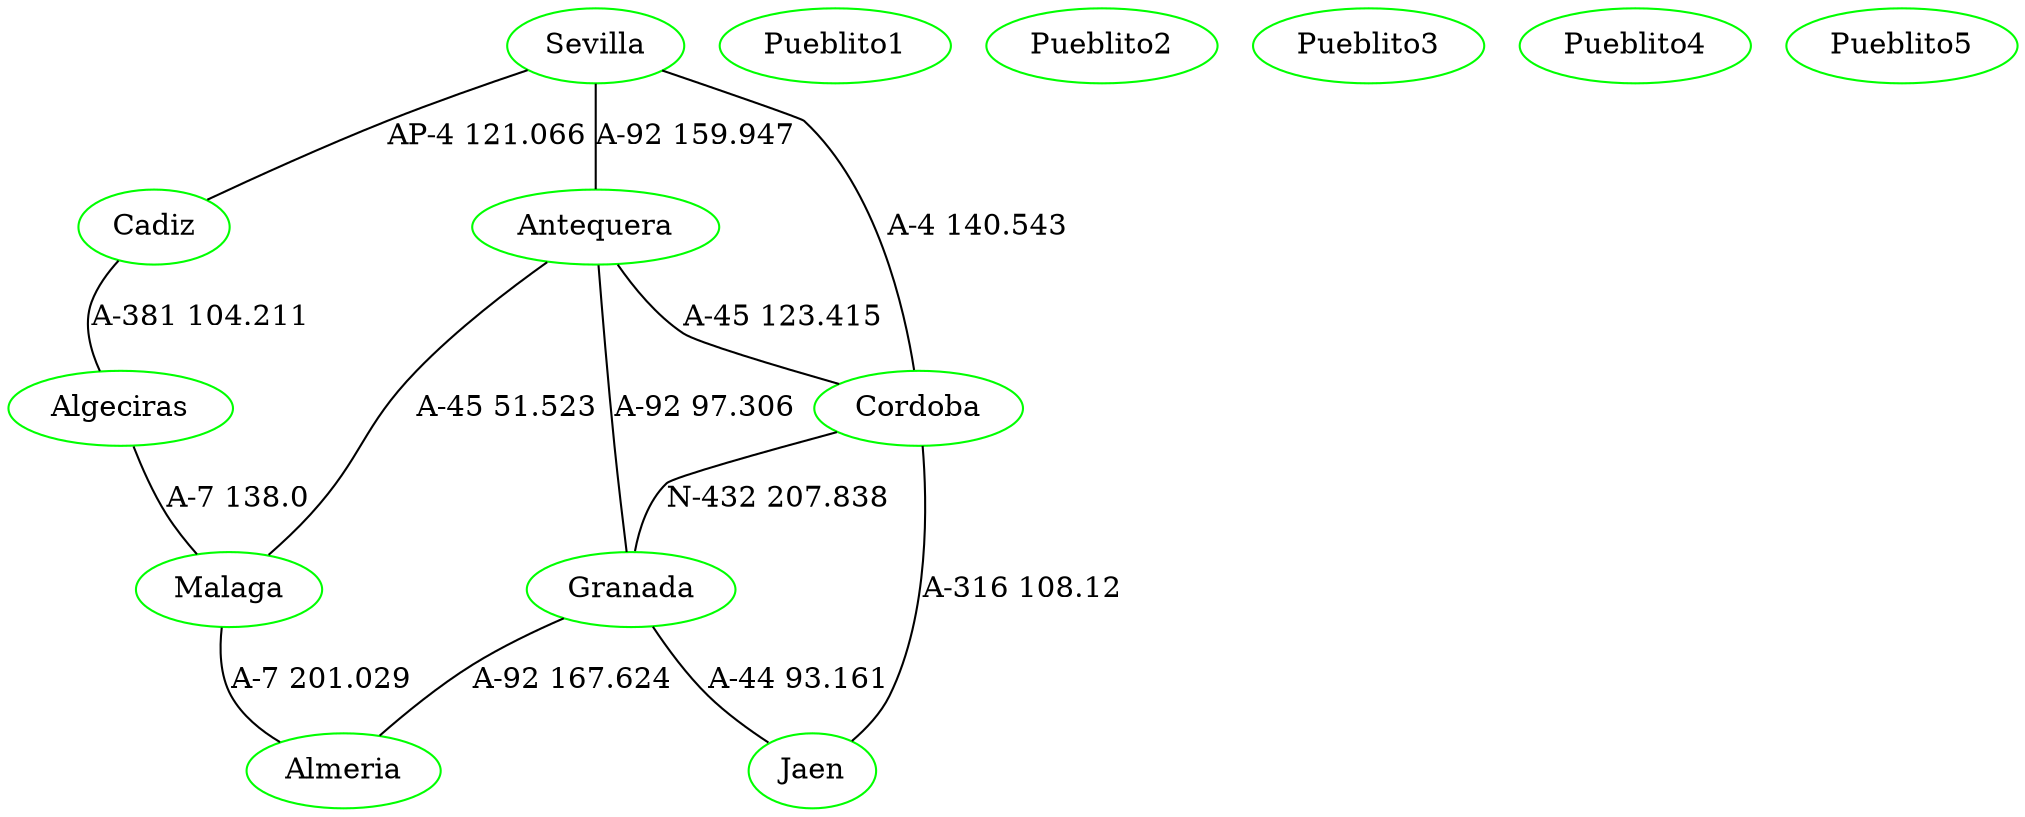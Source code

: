 strict graph G {
  1 [ color="green" label="Sevilla" ];
  2 [ color="green" label="Granada" ];
  3 [ color="green" label="Cadiz" ];
  4 [ color="green" label="Cordoba" ];
  5 [ color="green" label="Malaga" ];
  6 [ color="green" label="Antequera" ];
  7 [ color="green" label="Almeria" ];
  8 [ color="green" label="Jaen" ];
  9 [ color="green" label="Algeciras" ];
  10 [ color="green" label="Pueblito1" ];
  11 [ color="green" label="Pueblito2" ];
  12 [ color="green" label="Pueblito3" ];
  13 [ color="green" label="Pueblito4" ];
  14 [ color="green" label="Pueblito5" ];
  1 -- 4 [ color="black" label="A-4 140.543" ];
  1 -- 3 [ color="black" label="AP-4 121.066" ];
  1 -- 6 [ color="black" label="A-92 159.947" ];
  6 -- 2 [ color="black" label="A-92 97.306" ];
  6 -- 5 [ color="black" label="A-45 51.523" ];
  6 -- 4 [ color="black" label="A-45 123.415" ];
  5 -- 7 [ color="black" label="A-7 201.029" ];
  4 -- 8 [ color="black" label="A-316 108.12" ];
  4 -- 2 [ color="black" label="N-432 207.838" ];
  2 -- 7 [ color="black" label="A-92 167.624" ];
  2 -- 8 [ color="black" label="A-44 93.161" ];
  3 -- 9 [ color="black" label="A-381 104.211" ];
  9 -- 5 [ color="black" label="A-7 138.0" ];
}
